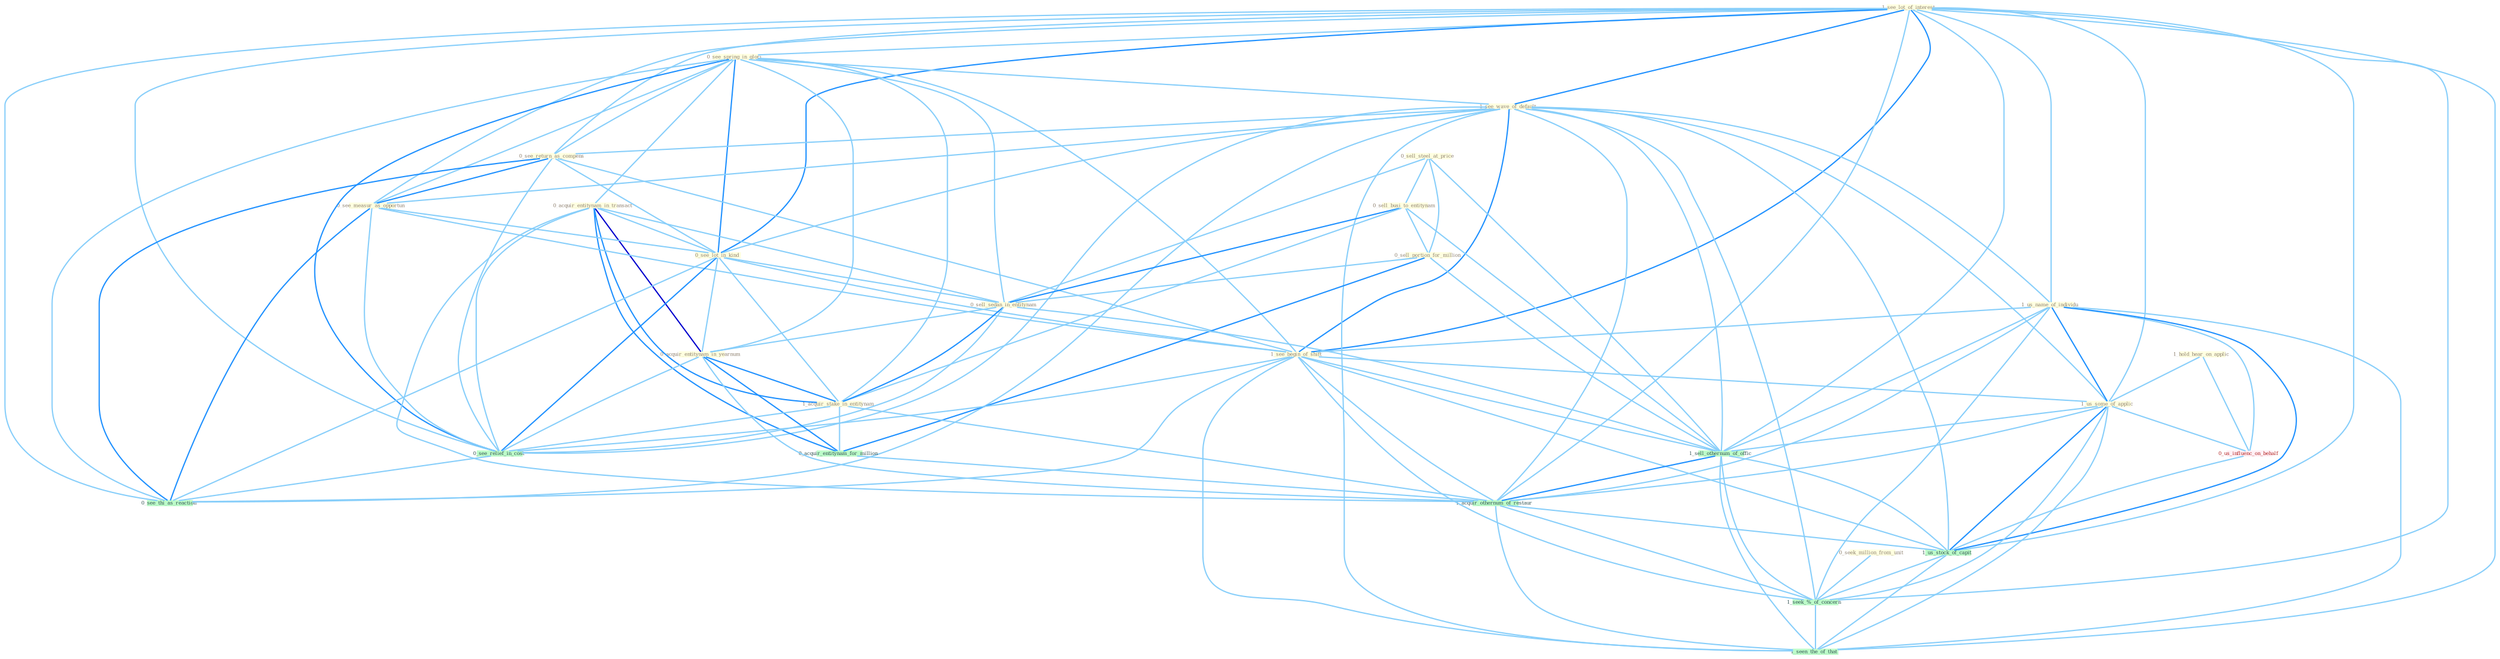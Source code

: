 Graph G{ 
    node
    [shape=polygon,style=filled,width=.5,height=.06,color="#BDFCC9",fixedsize=true,fontsize=4,
    fontcolor="#2f4f4f"];
    {node
    [color="#ffffe0", fontcolor="#8b7d6b"] "1_see_lot_of_interest " "0_see_spring_in_glori " "0_seek_million_from_unit " "1_see_wave_of_default " "1_hold_hear_on_applic " "0_see_return_as_compens " "0_sell_steel_at_price " "0_acquir_entitynam_in_transact " "0_see_measur_as_opportun " "0_see_lot_in_kind " "0_sell_busi_to_entitynam " "0_sell_portion_for_million " "1_us_name_of_individu " "0_sell_sedan_in_entitynam " "1_see_begin_of_shift " "0_acquir_entitynam_in_yearnum " "1_us_some_of_applic " "1_acquir_stake_in_entitynam "}
{node [color="#fff0f5", fontcolor="#b22222"] "0_us_influenc_on_behalf "}
edge [color="#B0E2FF"];

	"1_see_lot_of_interest " -- "0_see_spring_in_glori " [w="1", color="#87cefa" ];
	"1_see_lot_of_interest " -- "1_see_wave_of_default " [w="2", color="#1e90ff" , len=0.8];
	"1_see_lot_of_interest " -- "0_see_return_as_compens " [w="1", color="#87cefa" ];
	"1_see_lot_of_interest " -- "0_see_measur_as_opportun " [w="1", color="#87cefa" ];
	"1_see_lot_of_interest " -- "0_see_lot_in_kind " [w="2", color="#1e90ff" , len=0.8];
	"1_see_lot_of_interest " -- "1_us_name_of_individu " [w="1", color="#87cefa" ];
	"1_see_lot_of_interest " -- "1_see_begin_of_shift " [w="2", color="#1e90ff" , len=0.8];
	"1_see_lot_of_interest " -- "1_us_some_of_applic " [w="1", color="#87cefa" ];
	"1_see_lot_of_interest " -- "1_sell_othernum_of_offic " [w="1", color="#87cefa" ];
	"1_see_lot_of_interest " -- "0_see_relief_in_cost " [w="1", color="#87cefa" ];
	"1_see_lot_of_interest " -- "0_see_thi_as_reaction " [w="1", color="#87cefa" ];
	"1_see_lot_of_interest " -- "1_acquir_othernum_of_restaur " [w="1", color="#87cefa" ];
	"1_see_lot_of_interest " -- "1_us_stock_of_capit " [w="1", color="#87cefa" ];
	"1_see_lot_of_interest " -- "1_seek_%_of_concern " [w="1", color="#87cefa" ];
	"1_see_lot_of_interest " -- "1_seen_the_of_that " [w="1", color="#87cefa" ];
	"0_see_spring_in_glori " -- "1_see_wave_of_default " [w="1", color="#87cefa" ];
	"0_see_spring_in_glori " -- "0_see_return_as_compens " [w="1", color="#87cefa" ];
	"0_see_spring_in_glori " -- "0_acquir_entitynam_in_transact " [w="1", color="#87cefa" ];
	"0_see_spring_in_glori " -- "0_see_measur_as_opportun " [w="1", color="#87cefa" ];
	"0_see_spring_in_glori " -- "0_see_lot_in_kind " [w="2", color="#1e90ff" , len=0.8];
	"0_see_spring_in_glori " -- "0_sell_sedan_in_entitynam " [w="1", color="#87cefa" ];
	"0_see_spring_in_glori " -- "1_see_begin_of_shift " [w="1", color="#87cefa" ];
	"0_see_spring_in_glori " -- "0_acquir_entitynam_in_yearnum " [w="1", color="#87cefa" ];
	"0_see_spring_in_glori " -- "1_acquir_stake_in_entitynam " [w="1", color="#87cefa" ];
	"0_see_spring_in_glori " -- "0_see_relief_in_cost " [w="2", color="#1e90ff" , len=0.8];
	"0_see_spring_in_glori " -- "0_see_thi_as_reaction " [w="1", color="#87cefa" ];
	"0_seek_million_from_unit " -- "1_seek_%_of_concern " [w="1", color="#87cefa" ];
	"1_see_wave_of_default " -- "0_see_return_as_compens " [w="1", color="#87cefa" ];
	"1_see_wave_of_default " -- "0_see_measur_as_opportun " [w="1", color="#87cefa" ];
	"1_see_wave_of_default " -- "0_see_lot_in_kind " [w="1", color="#87cefa" ];
	"1_see_wave_of_default " -- "1_us_name_of_individu " [w="1", color="#87cefa" ];
	"1_see_wave_of_default " -- "1_see_begin_of_shift " [w="2", color="#1e90ff" , len=0.8];
	"1_see_wave_of_default " -- "1_us_some_of_applic " [w="1", color="#87cefa" ];
	"1_see_wave_of_default " -- "1_sell_othernum_of_offic " [w="1", color="#87cefa" ];
	"1_see_wave_of_default " -- "0_see_relief_in_cost " [w="1", color="#87cefa" ];
	"1_see_wave_of_default " -- "0_see_thi_as_reaction " [w="1", color="#87cefa" ];
	"1_see_wave_of_default " -- "1_acquir_othernum_of_restaur " [w="1", color="#87cefa" ];
	"1_see_wave_of_default " -- "1_us_stock_of_capit " [w="1", color="#87cefa" ];
	"1_see_wave_of_default " -- "1_seek_%_of_concern " [w="1", color="#87cefa" ];
	"1_see_wave_of_default " -- "1_seen_the_of_that " [w="1", color="#87cefa" ];
	"1_hold_hear_on_applic " -- "1_us_some_of_applic " [w="1", color="#87cefa" ];
	"1_hold_hear_on_applic " -- "0_us_influenc_on_behalf " [w="1", color="#87cefa" ];
	"0_see_return_as_compens " -- "0_see_measur_as_opportun " [w="2", color="#1e90ff" , len=0.8];
	"0_see_return_as_compens " -- "0_see_lot_in_kind " [w="1", color="#87cefa" ];
	"0_see_return_as_compens " -- "1_see_begin_of_shift " [w="1", color="#87cefa" ];
	"0_see_return_as_compens " -- "0_see_relief_in_cost " [w="1", color="#87cefa" ];
	"0_see_return_as_compens " -- "0_see_thi_as_reaction " [w="2", color="#1e90ff" , len=0.8];
	"0_sell_steel_at_price " -- "0_sell_busi_to_entitynam " [w="1", color="#87cefa" ];
	"0_sell_steel_at_price " -- "0_sell_portion_for_million " [w="1", color="#87cefa" ];
	"0_sell_steel_at_price " -- "0_sell_sedan_in_entitynam " [w="1", color="#87cefa" ];
	"0_sell_steel_at_price " -- "1_sell_othernum_of_offic " [w="1", color="#87cefa" ];
	"0_acquir_entitynam_in_transact " -- "0_see_lot_in_kind " [w="1", color="#87cefa" ];
	"0_acquir_entitynam_in_transact " -- "0_sell_sedan_in_entitynam " [w="1", color="#87cefa" ];
	"0_acquir_entitynam_in_transact " -- "0_acquir_entitynam_in_yearnum " [w="3", color="#0000cd" , len=0.6];
	"0_acquir_entitynam_in_transact " -- "1_acquir_stake_in_entitynam " [w="2", color="#1e90ff" , len=0.8];
	"0_acquir_entitynam_in_transact " -- "0_acquir_entitynam_for_million " [w="2", color="#1e90ff" , len=0.8];
	"0_acquir_entitynam_in_transact " -- "0_see_relief_in_cost " [w="1", color="#87cefa" ];
	"0_acquir_entitynam_in_transact " -- "1_acquir_othernum_of_restaur " [w="1", color="#87cefa" ];
	"0_see_measur_as_opportun " -- "0_see_lot_in_kind " [w="1", color="#87cefa" ];
	"0_see_measur_as_opportun " -- "1_see_begin_of_shift " [w="1", color="#87cefa" ];
	"0_see_measur_as_opportun " -- "0_see_relief_in_cost " [w="1", color="#87cefa" ];
	"0_see_measur_as_opportun " -- "0_see_thi_as_reaction " [w="2", color="#1e90ff" , len=0.8];
	"0_see_lot_in_kind " -- "0_sell_sedan_in_entitynam " [w="1", color="#87cefa" ];
	"0_see_lot_in_kind " -- "1_see_begin_of_shift " [w="1", color="#87cefa" ];
	"0_see_lot_in_kind " -- "0_acquir_entitynam_in_yearnum " [w="1", color="#87cefa" ];
	"0_see_lot_in_kind " -- "1_acquir_stake_in_entitynam " [w="1", color="#87cefa" ];
	"0_see_lot_in_kind " -- "0_see_relief_in_cost " [w="2", color="#1e90ff" , len=0.8];
	"0_see_lot_in_kind " -- "0_see_thi_as_reaction " [w="1", color="#87cefa" ];
	"0_sell_busi_to_entitynam " -- "0_sell_portion_for_million " [w="1", color="#87cefa" ];
	"0_sell_busi_to_entitynam " -- "0_sell_sedan_in_entitynam " [w="2", color="#1e90ff" , len=0.8];
	"0_sell_busi_to_entitynam " -- "1_acquir_stake_in_entitynam " [w="1", color="#87cefa" ];
	"0_sell_busi_to_entitynam " -- "1_sell_othernum_of_offic " [w="1", color="#87cefa" ];
	"0_sell_portion_for_million " -- "0_sell_sedan_in_entitynam " [w="1", color="#87cefa" ];
	"0_sell_portion_for_million " -- "0_acquir_entitynam_for_million " [w="2", color="#1e90ff" , len=0.8];
	"0_sell_portion_for_million " -- "1_sell_othernum_of_offic " [w="1", color="#87cefa" ];
	"1_us_name_of_individu " -- "1_see_begin_of_shift " [w="1", color="#87cefa" ];
	"1_us_name_of_individu " -- "1_us_some_of_applic " [w="2", color="#1e90ff" , len=0.8];
	"1_us_name_of_individu " -- "1_sell_othernum_of_offic " [w="1", color="#87cefa" ];
	"1_us_name_of_individu " -- "0_us_influenc_on_behalf " [w="1", color="#87cefa" ];
	"1_us_name_of_individu " -- "1_acquir_othernum_of_restaur " [w="1", color="#87cefa" ];
	"1_us_name_of_individu " -- "1_us_stock_of_capit " [w="2", color="#1e90ff" , len=0.8];
	"1_us_name_of_individu " -- "1_seek_%_of_concern " [w="1", color="#87cefa" ];
	"1_us_name_of_individu " -- "1_seen_the_of_that " [w="1", color="#87cefa" ];
	"0_sell_sedan_in_entitynam " -- "0_acquir_entitynam_in_yearnum " [w="1", color="#87cefa" ];
	"0_sell_sedan_in_entitynam " -- "1_acquir_stake_in_entitynam " [w="2", color="#1e90ff" , len=0.8];
	"0_sell_sedan_in_entitynam " -- "1_sell_othernum_of_offic " [w="1", color="#87cefa" ];
	"0_sell_sedan_in_entitynam " -- "0_see_relief_in_cost " [w="1", color="#87cefa" ];
	"1_see_begin_of_shift " -- "1_us_some_of_applic " [w="1", color="#87cefa" ];
	"1_see_begin_of_shift " -- "1_sell_othernum_of_offic " [w="1", color="#87cefa" ];
	"1_see_begin_of_shift " -- "0_see_relief_in_cost " [w="1", color="#87cefa" ];
	"1_see_begin_of_shift " -- "0_see_thi_as_reaction " [w="1", color="#87cefa" ];
	"1_see_begin_of_shift " -- "1_acquir_othernum_of_restaur " [w="1", color="#87cefa" ];
	"1_see_begin_of_shift " -- "1_us_stock_of_capit " [w="1", color="#87cefa" ];
	"1_see_begin_of_shift " -- "1_seek_%_of_concern " [w="1", color="#87cefa" ];
	"1_see_begin_of_shift " -- "1_seen_the_of_that " [w="1", color="#87cefa" ];
	"0_acquir_entitynam_in_yearnum " -- "1_acquir_stake_in_entitynam " [w="2", color="#1e90ff" , len=0.8];
	"0_acquir_entitynam_in_yearnum " -- "0_acquir_entitynam_for_million " [w="2", color="#1e90ff" , len=0.8];
	"0_acquir_entitynam_in_yearnum " -- "0_see_relief_in_cost " [w="1", color="#87cefa" ];
	"0_acquir_entitynam_in_yearnum " -- "1_acquir_othernum_of_restaur " [w="1", color="#87cefa" ];
	"1_us_some_of_applic " -- "1_sell_othernum_of_offic " [w="1", color="#87cefa" ];
	"1_us_some_of_applic " -- "0_us_influenc_on_behalf " [w="1", color="#87cefa" ];
	"1_us_some_of_applic " -- "1_acquir_othernum_of_restaur " [w="1", color="#87cefa" ];
	"1_us_some_of_applic " -- "1_us_stock_of_capit " [w="2", color="#1e90ff" , len=0.8];
	"1_us_some_of_applic " -- "1_seek_%_of_concern " [w="1", color="#87cefa" ];
	"1_us_some_of_applic " -- "1_seen_the_of_that " [w="1", color="#87cefa" ];
	"1_acquir_stake_in_entitynam " -- "0_acquir_entitynam_for_million " [w="1", color="#87cefa" ];
	"1_acquir_stake_in_entitynam " -- "0_see_relief_in_cost " [w="1", color="#87cefa" ];
	"1_acquir_stake_in_entitynam " -- "1_acquir_othernum_of_restaur " [w="1", color="#87cefa" ];
	"0_acquir_entitynam_for_million " -- "1_acquir_othernum_of_restaur " [w="1", color="#87cefa" ];
	"1_sell_othernum_of_offic " -- "1_acquir_othernum_of_restaur " [w="2", color="#1e90ff" , len=0.8];
	"1_sell_othernum_of_offic " -- "1_us_stock_of_capit " [w="1", color="#87cefa" ];
	"1_sell_othernum_of_offic " -- "1_seek_%_of_concern " [w="1", color="#87cefa" ];
	"1_sell_othernum_of_offic " -- "1_seen_the_of_that " [w="1", color="#87cefa" ];
	"0_us_influenc_on_behalf " -- "1_us_stock_of_capit " [w="1", color="#87cefa" ];
	"0_see_relief_in_cost " -- "0_see_thi_as_reaction " [w="1", color="#87cefa" ];
	"1_acquir_othernum_of_restaur " -- "1_us_stock_of_capit " [w="1", color="#87cefa" ];
	"1_acquir_othernum_of_restaur " -- "1_seek_%_of_concern " [w="1", color="#87cefa" ];
	"1_acquir_othernum_of_restaur " -- "1_seen_the_of_that " [w="1", color="#87cefa" ];
	"1_us_stock_of_capit " -- "1_seek_%_of_concern " [w="1", color="#87cefa" ];
	"1_us_stock_of_capit " -- "1_seen_the_of_that " [w="1", color="#87cefa" ];
	"1_seek_%_of_concern " -- "1_seen_the_of_that " [w="1", color="#87cefa" ];
}